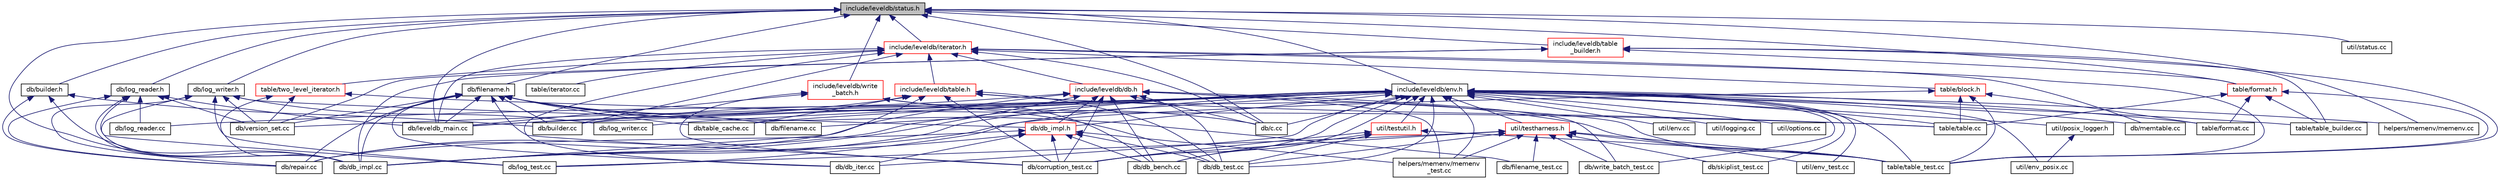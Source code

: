 digraph "include/leveldb/status.h"
{
  edge [fontname="Helvetica",fontsize="10",labelfontname="Helvetica",labelfontsize="10"];
  node [fontname="Helvetica",fontsize="10",shape=record];
  Node1 [label="include/leveldb/status.h",height=0.2,width=0.4,color="black", fillcolor="grey75", style="filled" fontcolor="black"];
  Node1 -> Node2 [dir="back",color="midnightblue",fontsize="10",style="solid",fontname="Helvetica"];
  Node2 [label="db/log_writer.h",height=0.2,width=0.4,color="black", fillcolor="white", style="filled",URL="$log__writer_8h.html"];
  Node2 -> Node3 [dir="back",color="midnightblue",fontsize="10",style="solid",fontname="Helvetica"];
  Node3 [label="db/db_impl.h",height=0.2,width=0.4,color="red", fillcolor="white", style="filled",URL="$db__impl_8h.html"];
  Node3 -> Node4 [dir="back",color="midnightblue",fontsize="10",style="solid",fontname="Helvetica"];
  Node4 [label="db/corruption_test.cc",height=0.2,width=0.4,color="black", fillcolor="white", style="filled",URL="$corruption__test_8cc.html"];
  Node3 -> Node5 [dir="back",color="midnightblue",fontsize="10",style="solid",fontname="Helvetica"];
  Node5 [label="db/db_bench.cc",height=0.2,width=0.4,color="black", fillcolor="white", style="filled",URL="$db__bench_8cc.html"];
  Node3 -> Node6 [dir="back",color="midnightblue",fontsize="10",style="solid",fontname="Helvetica"];
  Node6 [label="db/db_impl.cc",height=0.2,width=0.4,color="black", fillcolor="white", style="filled",URL="$db__impl_8cc.html"];
  Node3 -> Node7 [dir="back",color="midnightblue",fontsize="10",style="solid",fontname="Helvetica"];
  Node7 [label="db/db_iter.cc",height=0.2,width=0.4,color="black", fillcolor="white", style="filled",URL="$db__iter_8cc.html"];
  Node3 -> Node8 [dir="back",color="midnightblue",fontsize="10",style="solid",fontname="Helvetica"];
  Node8 [label="db/db_test.cc",height=0.2,width=0.4,color="black", fillcolor="white", style="filled",URL="$db__test_8cc.html"];
  Node3 -> Node9 [dir="back",color="midnightblue",fontsize="10",style="solid",fontname="Helvetica"];
  Node9 [label="db/repair.cc",height=0.2,width=0.4,color="black", fillcolor="white", style="filled",URL="$repair_8cc.html"];
  Node3 -> Node10 [dir="back",color="midnightblue",fontsize="10",style="solid",fontname="Helvetica"];
  Node10 [label="helpers/memenv/memenv\l_test.cc",height=0.2,width=0.4,color="black", fillcolor="white", style="filled",URL="$memenv__test_8cc.html"];
  Node2 -> Node6 [dir="back",color="midnightblue",fontsize="10",style="solid",fontname="Helvetica"];
  Node2 -> Node11 [dir="back",color="midnightblue",fontsize="10",style="solid",fontname="Helvetica"];
  Node11 [label="db/log_test.cc",height=0.2,width=0.4,color="black", fillcolor="white", style="filled",URL="$log__test_8cc.html"];
  Node2 -> Node12 [dir="back",color="midnightblue",fontsize="10",style="solid",fontname="Helvetica"];
  Node12 [label="db/log_writer.cc",height=0.2,width=0.4,color="black", fillcolor="white", style="filled",URL="$log__writer_8cc.html"];
  Node2 -> Node9 [dir="back",color="midnightblue",fontsize="10",style="solid",fontname="Helvetica"];
  Node2 -> Node13 [dir="back",color="midnightblue",fontsize="10",style="solid",fontname="Helvetica"];
  Node13 [label="db/version_set.cc",height=0.2,width=0.4,color="black", fillcolor="white", style="filled",URL="$version__set_8cc.html"];
  Node1 -> Node14 [dir="back",color="midnightblue",fontsize="10",style="solid",fontname="Helvetica"];
  Node14 [label="db/builder.h",height=0.2,width=0.4,color="black", fillcolor="white", style="filled",URL="$builder_8h.html"];
  Node14 -> Node15 [dir="back",color="midnightblue",fontsize="10",style="solid",fontname="Helvetica"];
  Node15 [label="db/builder.cc",height=0.2,width=0.4,color="black", fillcolor="white", style="filled",URL="$builder_8cc.html"];
  Node14 -> Node6 [dir="back",color="midnightblue",fontsize="10",style="solid",fontname="Helvetica"];
  Node14 -> Node9 [dir="back",color="midnightblue",fontsize="10",style="solid",fontname="Helvetica"];
  Node1 -> Node16 [dir="back",color="midnightblue",fontsize="10",style="solid",fontname="Helvetica"];
  Node16 [label="db/filename.h",height=0.2,width=0.4,color="black", fillcolor="white", style="filled",URL="$filename_8h.html"];
  Node16 -> Node15 [dir="back",color="midnightblue",fontsize="10",style="solid",fontname="Helvetica"];
  Node16 -> Node4 [dir="back",color="midnightblue",fontsize="10",style="solid",fontname="Helvetica"];
  Node16 -> Node6 [dir="back",color="midnightblue",fontsize="10",style="solid",fontname="Helvetica"];
  Node16 -> Node7 [dir="back",color="midnightblue",fontsize="10",style="solid",fontname="Helvetica"];
  Node16 -> Node8 [dir="back",color="midnightblue",fontsize="10",style="solid",fontname="Helvetica"];
  Node16 -> Node17 [dir="back",color="midnightblue",fontsize="10",style="solid",fontname="Helvetica"];
  Node17 [label="db/filename.cc",height=0.2,width=0.4,color="black", fillcolor="white", style="filled",URL="$filename_8cc.html"];
  Node16 -> Node18 [dir="back",color="midnightblue",fontsize="10",style="solid",fontname="Helvetica"];
  Node18 [label="db/filename_test.cc",height=0.2,width=0.4,color="black", fillcolor="white", style="filled",URL="$filename__test_8cc.html"];
  Node16 -> Node19 [dir="back",color="midnightblue",fontsize="10",style="solid",fontname="Helvetica"];
  Node19 [label="db/leveldb_main.cc",height=0.2,width=0.4,color="black", fillcolor="white", style="filled",URL="$leveldb__main_8cc.html"];
  Node16 -> Node9 [dir="back",color="midnightblue",fontsize="10",style="solid",fontname="Helvetica"];
  Node16 -> Node20 [dir="back",color="midnightblue",fontsize="10",style="solid",fontname="Helvetica"];
  Node20 [label="db/table_cache.cc",height=0.2,width=0.4,color="black", fillcolor="white", style="filled",URL="$table__cache_8cc.html"];
  Node16 -> Node13 [dir="back",color="midnightblue",fontsize="10",style="solid",fontname="Helvetica"];
  Node1 -> Node21 [dir="back",color="midnightblue",fontsize="10",style="solid",fontname="Helvetica"];
  Node21 [label="db/c.cc",height=0.2,width=0.4,color="black", fillcolor="white", style="filled",URL="$c_8cc.html"];
  Node1 -> Node22 [dir="back",color="midnightblue",fontsize="10",style="solid",fontname="Helvetica"];
  Node22 [label="db/log_reader.h",height=0.2,width=0.4,color="black", fillcolor="white", style="filled",URL="$log__reader_8h.html"];
  Node22 -> Node6 [dir="back",color="midnightblue",fontsize="10",style="solid",fontname="Helvetica"];
  Node22 -> Node19 [dir="back",color="midnightblue",fontsize="10",style="solid",fontname="Helvetica"];
  Node22 -> Node23 [dir="back",color="midnightblue",fontsize="10",style="solid",fontname="Helvetica"];
  Node23 [label="db/log_reader.cc",height=0.2,width=0.4,color="black", fillcolor="white", style="filled",URL="$log__reader_8cc.html"];
  Node22 -> Node11 [dir="back",color="midnightblue",fontsize="10",style="solid",fontname="Helvetica"];
  Node22 -> Node9 [dir="back",color="midnightblue",fontsize="10",style="solid",fontname="Helvetica"];
  Node22 -> Node13 [dir="back",color="midnightblue",fontsize="10",style="solid",fontname="Helvetica"];
  Node1 -> Node6 [dir="back",color="midnightblue",fontsize="10",style="solid",fontname="Helvetica"];
  Node1 -> Node19 [dir="back",color="midnightblue",fontsize="10",style="solid",fontname="Helvetica"];
  Node1 -> Node24 [dir="back",color="midnightblue",fontsize="10",style="solid",fontname="Helvetica"];
  Node24 [label="helpers/memenv/memenv.cc",height=0.2,width=0.4,color="black", fillcolor="white", style="filled",URL="$memenv_8cc.html"];
  Node1 -> Node25 [dir="back",color="midnightblue",fontsize="10",style="solid",fontname="Helvetica"];
  Node25 [label="include/leveldb/env.h",height=0.2,width=0.4,color="black", fillcolor="white", style="filled",URL="$env_8h.html"];
  Node25 -> Node3 [dir="back",color="midnightblue",fontsize="10",style="solid",fontname="Helvetica"];
  Node25 -> Node26 [dir="back",color="midnightblue",fontsize="10",style="solid",fontname="Helvetica"];
  Node26 [label="util/testharness.h",height=0.2,width=0.4,color="red", fillcolor="white", style="filled",URL="$testharness_8h.html"];
  Node26 -> Node4 [dir="back",color="midnightblue",fontsize="10",style="solid",fontname="Helvetica"];
  Node26 -> Node8 [dir="back",color="midnightblue",fontsize="10",style="solid",fontname="Helvetica"];
  Node26 -> Node18 [dir="back",color="midnightblue",fontsize="10",style="solid",fontname="Helvetica"];
  Node26 -> Node11 [dir="back",color="midnightblue",fontsize="10",style="solid",fontname="Helvetica"];
  Node26 -> Node27 [dir="back",color="midnightblue",fontsize="10",style="solid",fontname="Helvetica"];
  Node27 [label="db/skiplist_test.cc",height=0.2,width=0.4,color="black", fillcolor="white", style="filled",URL="$skiplist__test_8cc.html"];
  Node26 -> Node28 [dir="back",color="midnightblue",fontsize="10",style="solid",fontname="Helvetica"];
  Node28 [label="db/write_batch_test.cc",height=0.2,width=0.4,color="black", fillcolor="white", style="filled",URL="$write__batch__test_8cc.html"];
  Node26 -> Node10 [dir="back",color="midnightblue",fontsize="10",style="solid",fontname="Helvetica"];
  Node26 -> Node29 [dir="back",color="midnightblue",fontsize="10",style="solid",fontname="Helvetica"];
  Node29 [label="table/table_test.cc",height=0.2,width=0.4,color="black", fillcolor="white", style="filled",URL="$table__test_8cc.html"];
  Node26 -> Node30 [dir="back",color="midnightblue",fontsize="10",style="solid",fontname="Helvetica"];
  Node30 [label="util/env_test.cc",height=0.2,width=0.4,color="black", fillcolor="white", style="filled",URL="$env__test_8cc.html"];
  Node25 -> Node31 [dir="back",color="midnightblue",fontsize="10",style="solid",fontname="Helvetica"];
  Node31 [label="util/testutil.h",height=0.2,width=0.4,color="red", fillcolor="white", style="filled",URL="$testutil_8h.html"];
  Node31 -> Node4 [dir="back",color="midnightblue",fontsize="10",style="solid",fontname="Helvetica"];
  Node31 -> Node5 [dir="back",color="midnightblue",fontsize="10",style="solid",fontname="Helvetica"];
  Node31 -> Node8 [dir="back",color="midnightblue",fontsize="10",style="solid",fontname="Helvetica"];
  Node31 -> Node29 [dir="back",color="midnightblue",fontsize="10",style="solid",fontname="Helvetica"];
  Node25 -> Node15 [dir="back",color="midnightblue",fontsize="10",style="solid",fontname="Helvetica"];
  Node25 -> Node21 [dir="back",color="midnightblue",fontsize="10",style="solid",fontname="Helvetica"];
  Node25 -> Node4 [dir="back",color="midnightblue",fontsize="10",style="solid",fontname="Helvetica"];
  Node25 -> Node5 [dir="back",color="midnightblue",fontsize="10",style="solid",fontname="Helvetica"];
  Node25 -> Node6 [dir="back",color="midnightblue",fontsize="10",style="solid",fontname="Helvetica"];
  Node25 -> Node7 [dir="back",color="midnightblue",fontsize="10",style="solid",fontname="Helvetica"];
  Node25 -> Node8 [dir="back",color="midnightblue",fontsize="10",style="solid",fontname="Helvetica"];
  Node25 -> Node17 [dir="back",color="midnightblue",fontsize="10",style="solid",fontname="Helvetica"];
  Node25 -> Node19 [dir="back",color="midnightblue",fontsize="10",style="solid",fontname="Helvetica"];
  Node25 -> Node23 [dir="back",color="midnightblue",fontsize="10",style="solid",fontname="Helvetica"];
  Node25 -> Node11 [dir="back",color="midnightblue",fontsize="10",style="solid",fontname="Helvetica"];
  Node25 -> Node12 [dir="back",color="midnightblue",fontsize="10",style="solid",fontname="Helvetica"];
  Node25 -> Node32 [dir="back",color="midnightblue",fontsize="10",style="solid",fontname="Helvetica"];
  Node32 [label="db/memtable.cc",height=0.2,width=0.4,color="black", fillcolor="white", style="filled",URL="$memtable_8cc.html"];
  Node25 -> Node9 [dir="back",color="midnightblue",fontsize="10",style="solid",fontname="Helvetica"];
  Node25 -> Node27 [dir="back",color="midnightblue",fontsize="10",style="solid",fontname="Helvetica"];
  Node25 -> Node20 [dir="back",color="midnightblue",fontsize="10",style="solid",fontname="Helvetica"];
  Node25 -> Node13 [dir="back",color="midnightblue",fontsize="10",style="solid",fontname="Helvetica"];
  Node25 -> Node28 [dir="back",color="midnightblue",fontsize="10",style="solid",fontname="Helvetica"];
  Node25 -> Node24 [dir="back",color="midnightblue",fontsize="10",style="solid",fontname="Helvetica"];
  Node25 -> Node10 [dir="back",color="midnightblue",fontsize="10",style="solid",fontname="Helvetica"];
  Node25 -> Node33 [dir="back",color="midnightblue",fontsize="10",style="solid",fontname="Helvetica"];
  Node33 [label="table/format.cc",height=0.2,width=0.4,color="black", fillcolor="white", style="filled",URL="$format_8cc.html"];
  Node25 -> Node34 [dir="back",color="midnightblue",fontsize="10",style="solid",fontname="Helvetica"];
  Node34 [label="table/table.cc",height=0.2,width=0.4,color="black", fillcolor="white", style="filled",URL="$table_8cc.html"];
  Node25 -> Node35 [dir="back",color="midnightblue",fontsize="10",style="solid",fontname="Helvetica"];
  Node35 [label="table/table_builder.cc",height=0.2,width=0.4,color="black", fillcolor="white", style="filled",URL="$table__builder_8cc.html"];
  Node25 -> Node29 [dir="back",color="midnightblue",fontsize="10",style="solid",fontname="Helvetica"];
  Node25 -> Node36 [dir="back",color="midnightblue",fontsize="10",style="solid",fontname="Helvetica"];
  Node36 [label="util/env.cc",height=0.2,width=0.4,color="black", fillcolor="white", style="filled",URL="$env_8cc.html"];
  Node25 -> Node37 [dir="back",color="midnightblue",fontsize="10",style="solid",fontname="Helvetica"];
  Node37 [label="util/env_posix.cc",height=0.2,width=0.4,color="black", fillcolor="white", style="filled",URL="$env__posix_8cc.html"];
  Node25 -> Node38 [dir="back",color="midnightblue",fontsize="10",style="solid",fontname="Helvetica"];
  Node38 [label="util/posix_logger.h",height=0.2,width=0.4,color="black", fillcolor="white", style="filled",URL="$posix__logger_8h.html"];
  Node38 -> Node37 [dir="back",color="midnightblue",fontsize="10",style="solid",fontname="Helvetica"];
  Node25 -> Node30 [dir="back",color="midnightblue",fontsize="10",style="solid",fontname="Helvetica"];
  Node25 -> Node39 [dir="back",color="midnightblue",fontsize="10",style="solid",fontname="Helvetica"];
  Node39 [label="util/logging.cc",height=0.2,width=0.4,color="black", fillcolor="white", style="filled",URL="$logging_8cc.html"];
  Node25 -> Node40 [dir="back",color="midnightblue",fontsize="10",style="solid",fontname="Helvetica"];
  Node40 [label="util/options.cc",height=0.2,width=0.4,color="black", fillcolor="white", style="filled",URL="$options_8cc.html"];
  Node1 -> Node41 [dir="back",color="midnightblue",fontsize="10",style="solid",fontname="Helvetica"];
  Node41 [label="include/leveldb/iterator.h",height=0.2,width=0.4,color="red", fillcolor="white", style="filled",URL="$iterator_8h.html"];
  Node41 -> Node15 [dir="back",color="midnightblue",fontsize="10",style="solid",fontname="Helvetica"];
  Node41 -> Node21 [dir="back",color="midnightblue",fontsize="10",style="solid",fontname="Helvetica"];
  Node41 -> Node42 [dir="back",color="midnightblue",fontsize="10",style="solid",fontname="Helvetica"];
  Node42 [label="table/block.h",height=0.2,width=0.4,color="red", fillcolor="white", style="filled",URL="$block_8h.html"];
  Node42 -> Node6 [dir="back",color="midnightblue",fontsize="10",style="solid",fontname="Helvetica"];
  Node42 -> Node33 [dir="back",color="midnightblue",fontsize="10",style="solid",fontname="Helvetica"];
  Node42 -> Node34 [dir="back",color="midnightblue",fontsize="10",style="solid",fontname="Helvetica"];
  Node42 -> Node29 [dir="back",color="midnightblue",fontsize="10",style="solid",fontname="Helvetica"];
  Node41 -> Node43 [dir="back",color="midnightblue",fontsize="10",style="solid",fontname="Helvetica"];
  Node43 [label="table/two_level_iterator.h",height=0.2,width=0.4,color="red", fillcolor="white", style="filled",URL="$two__level__iterator_8h.html"];
  Node43 -> Node6 [dir="back",color="midnightblue",fontsize="10",style="solid",fontname="Helvetica"];
  Node43 -> Node13 [dir="back",color="midnightblue",fontsize="10",style="solid",fontname="Helvetica"];
  Node43 -> Node34 [dir="back",color="midnightblue",fontsize="10",style="solid",fontname="Helvetica"];
  Node41 -> Node7 [dir="back",color="midnightblue",fontsize="10",style="solid",fontname="Helvetica"];
  Node41 -> Node19 [dir="back",color="midnightblue",fontsize="10",style="solid",fontname="Helvetica"];
  Node41 -> Node32 [dir="back",color="midnightblue",fontsize="10",style="solid",fontname="Helvetica"];
  Node41 -> Node44 [dir="back",color="midnightblue",fontsize="10",style="solid",fontname="Helvetica"];
  Node44 [label="include/leveldb/db.h",height=0.2,width=0.4,color="red", fillcolor="white", style="filled",URL="$db_8h.html"];
  Node44 -> Node3 [dir="back",color="midnightblue",fontsize="10",style="solid",fontname="Helvetica"];
  Node44 -> Node15 [dir="back",color="midnightblue",fontsize="10",style="solid",fontname="Helvetica"];
  Node44 -> Node21 [dir="back",color="midnightblue",fontsize="10",style="solid",fontname="Helvetica"];
  Node44 -> Node4 [dir="back",color="midnightblue",fontsize="10",style="solid",fontname="Helvetica"];
  Node44 -> Node5 [dir="back",color="midnightblue",fontsize="10",style="solid",fontname="Helvetica"];
  Node44 -> Node6 [dir="back",color="midnightblue",fontsize="10",style="solid",fontname="Helvetica"];
  Node44 -> Node8 [dir="back",color="midnightblue",fontsize="10",style="solid",fontname="Helvetica"];
  Node44 -> Node9 [dir="back",color="midnightblue",fontsize="10",style="solid",fontname="Helvetica"];
  Node44 -> Node28 [dir="back",color="midnightblue",fontsize="10",style="solid",fontname="Helvetica"];
  Node44 -> Node10 [dir="back",color="midnightblue",fontsize="10",style="solid",fontname="Helvetica"];
  Node44 -> Node29 [dir="back",color="midnightblue",fontsize="10",style="solid",fontname="Helvetica"];
  Node41 -> Node45 [dir="back",color="midnightblue",fontsize="10",style="solid",fontname="Helvetica"];
  Node45 [label="include/leveldb/table.h",height=0.2,width=0.4,color="red", fillcolor="white", style="filled",URL="$table_8h.html"];
  Node45 -> Node4 [dir="back",color="midnightblue",fontsize="10",style="solid",fontname="Helvetica"];
  Node45 -> Node6 [dir="back",color="midnightblue",fontsize="10",style="solid",fontname="Helvetica"];
  Node45 -> Node8 [dir="back",color="midnightblue",fontsize="10",style="solid",fontname="Helvetica"];
  Node45 -> Node19 [dir="back",color="midnightblue",fontsize="10",style="solid",fontname="Helvetica"];
  Node45 -> Node20 [dir="back",color="midnightblue",fontsize="10",style="solid",fontname="Helvetica"];
  Node45 -> Node34 [dir="back",color="midnightblue",fontsize="10",style="solid",fontname="Helvetica"];
  Node45 -> Node29 [dir="back",color="midnightblue",fontsize="10",style="solid",fontname="Helvetica"];
  Node41 -> Node46 [dir="back",color="midnightblue",fontsize="10",style="solid",fontname="Helvetica"];
  Node46 [label="table/iterator.cc",height=0.2,width=0.4,color="black", fillcolor="white", style="filled",URL="$iterator_8cc.html"];
  Node41 -> Node29 [dir="back",color="midnightblue",fontsize="10",style="solid",fontname="Helvetica"];
  Node1 -> Node47 [dir="back",color="midnightblue",fontsize="10",style="solid",fontname="Helvetica"];
  Node47 [label="include/leveldb/table\l_builder.h",height=0.2,width=0.4,color="red", fillcolor="white", style="filled",URL="$table__builder_8h.html"];
  Node47 -> Node6 [dir="back",color="midnightblue",fontsize="10",style="solid",fontname="Helvetica"];
  Node47 -> Node13 [dir="back",color="midnightblue",fontsize="10",style="solid",fontname="Helvetica"];
  Node47 -> Node48 [dir="back",color="midnightblue",fontsize="10",style="solid",fontname="Helvetica"];
  Node48 [label="table/format.h",height=0.2,width=0.4,color="red", fillcolor="white", style="filled",URL="$format_8h.html"];
  Node48 -> Node33 [dir="back",color="midnightblue",fontsize="10",style="solid",fontname="Helvetica"];
  Node48 -> Node34 [dir="back",color="midnightblue",fontsize="10",style="solid",fontname="Helvetica"];
  Node48 -> Node35 [dir="back",color="midnightblue",fontsize="10",style="solid",fontname="Helvetica"];
  Node48 -> Node29 [dir="back",color="midnightblue",fontsize="10",style="solid",fontname="Helvetica"];
  Node47 -> Node35 [dir="back",color="midnightblue",fontsize="10",style="solid",fontname="Helvetica"];
  Node47 -> Node29 [dir="back",color="midnightblue",fontsize="10",style="solid",fontname="Helvetica"];
  Node1 -> Node49 [dir="back",color="midnightblue",fontsize="10",style="solid",fontname="Helvetica"];
  Node49 [label="include/leveldb/write\l_batch.h",height=0.2,width=0.4,color="red", fillcolor="white", style="filled",URL="$write__batch_8h.html"];
  Node49 -> Node21 [dir="back",color="midnightblue",fontsize="10",style="solid",fontname="Helvetica"];
  Node49 -> Node4 [dir="back",color="midnightblue",fontsize="10",style="solid",fontname="Helvetica"];
  Node49 -> Node5 [dir="back",color="midnightblue",fontsize="10",style="solid",fontname="Helvetica"];
  Node49 -> Node19 [dir="back",color="midnightblue",fontsize="10",style="solid",fontname="Helvetica"];
  Node1 -> Node48 [dir="back",color="midnightblue",fontsize="10",style="solid",fontname="Helvetica"];
  Node1 -> Node50 [dir="back",color="midnightblue",fontsize="10",style="solid",fontname="Helvetica"];
  Node50 [label="util/status.cc",height=0.2,width=0.4,color="black", fillcolor="white", style="filled",URL="$status_8cc.html"];
}
